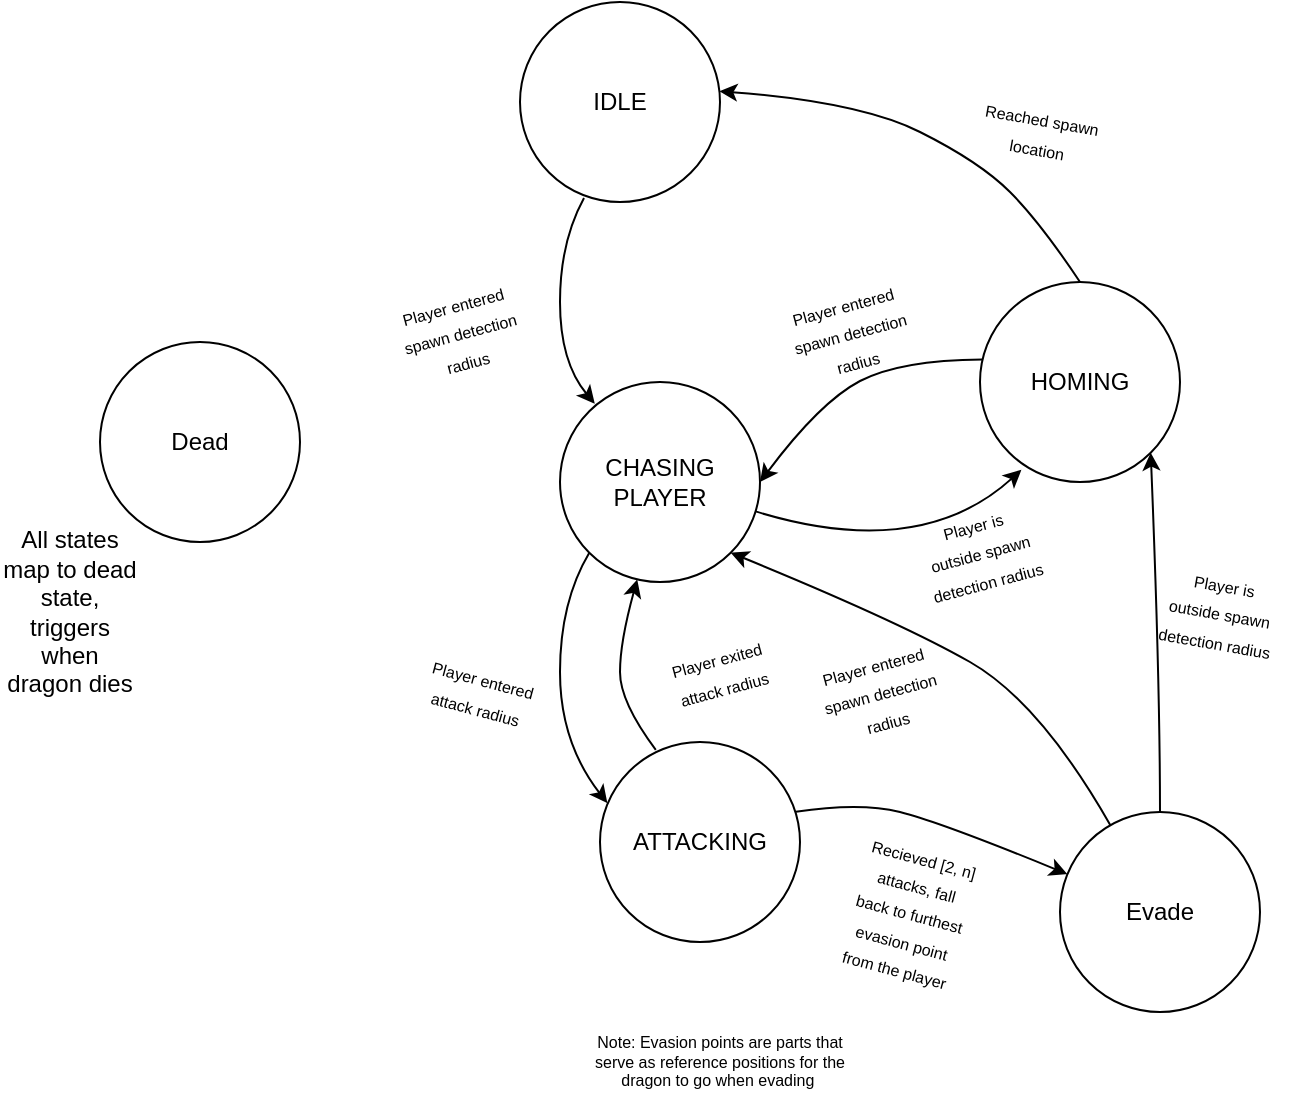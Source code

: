 <mxfile version="16.5.1" type="device"><diagram id="YzyrOCUitFzpBtRh6AaL" name="Page-1"><mxGraphModel dx="1160" dy="902" grid="1" gridSize="10" guides="1" tooltips="1" connect="1" arrows="1" fold="1" page="1" pageScale="1" pageWidth="850" pageHeight="1100" math="0" shadow="0"><root><mxCell id="0"/><mxCell id="1" parent="0"/><mxCell id="mr230ElfyjQiOrbi-3FW-1" value="Dead" style="ellipse;whiteSpace=wrap;html=1;" vertex="1" parent="1"><mxGeometry x="50" y="400" width="100" height="100" as="geometry"/></mxCell><mxCell id="mr230ElfyjQiOrbi-3FW-17" value="IDLE" style="ellipse;whiteSpace=wrap;html=1;" vertex="1" parent="1"><mxGeometry x="260" y="230" width="100" height="100" as="geometry"/></mxCell><mxCell id="mr230ElfyjQiOrbi-3FW-18" value="HOMING" style="ellipse;whiteSpace=wrap;html=1;" vertex="1" parent="1"><mxGeometry x="490" y="370" width="100" height="100" as="geometry"/></mxCell><mxCell id="mr230ElfyjQiOrbi-3FW-19" value="CHASING PLAYER" style="ellipse;whiteSpace=wrap;html=1;" vertex="1" parent="1"><mxGeometry x="280" y="420" width="100" height="100" as="geometry"/></mxCell><mxCell id="mr230ElfyjQiOrbi-3FW-20" value="ATTACKING" style="ellipse;whiteSpace=wrap;html=1;" vertex="1" parent="1"><mxGeometry x="300" y="600" width="100" height="100" as="geometry"/></mxCell><mxCell id="mr230ElfyjQiOrbi-3FW-21" value="Evade" style="ellipse;whiteSpace=wrap;html=1;" vertex="1" parent="1"><mxGeometry x="530" y="635" width="100" height="100" as="geometry"/></mxCell><mxCell id="mr230ElfyjQiOrbi-3FW-24" value="" style="curved=1;endArrow=classic;html=1;rounded=0;endSize=6;strokeWidth=1;exitX=0.32;exitY=0.98;exitDx=0;exitDy=0;exitPerimeter=0;entryX=0.174;entryY=0.109;entryDx=0;entryDy=0;entryPerimeter=0;" edge="1" parent="1" source="mr230ElfyjQiOrbi-3FW-17" target="mr230ElfyjQiOrbi-3FW-19"><mxGeometry width="50" height="50" relative="1" as="geometry"><mxPoint x="510" y="550" as="sourcePoint"/><mxPoint x="270" y="430" as="targetPoint"/><Array as="points"><mxPoint x="280" y="350"/><mxPoint x="280" y="410"/></Array></mxGeometry></mxCell><mxCell id="mr230ElfyjQiOrbi-3FW-28" value="" style="curved=1;endArrow=classic;html=1;rounded=0;endSize=6;strokeWidth=1;entryX=0.207;entryY=0.939;entryDx=0;entryDy=0;entryPerimeter=0;" edge="1" parent="1" source="mr230ElfyjQiOrbi-3FW-19" target="mr230ElfyjQiOrbi-3FW-18"><mxGeometry width="50" height="50" relative="1" as="geometry"><mxPoint x="520" y="490" as="sourcePoint"/><mxPoint x="570" y="450" as="targetPoint"/><Array as="points"><mxPoint x="460" y="510"/></Array></mxGeometry></mxCell><mxCell id="mr230ElfyjQiOrbi-3FW-29" value="" style="curved=1;endArrow=classic;html=1;rounded=0;endSize=6;strokeWidth=1;entryX=1;entryY=0.5;entryDx=0;entryDy=0;exitX=0.012;exitY=0.387;exitDx=0;exitDy=0;exitPerimeter=0;" edge="1" parent="1" source="mr230ElfyjQiOrbi-3FW-18" target="mr230ElfyjQiOrbi-3FW-19"><mxGeometry width="50" height="50" relative="1" as="geometry"><mxPoint x="400" y="440" as="sourcePoint"/><mxPoint x="450" y="390" as="targetPoint"/><Array as="points"><mxPoint x="450" y="409"/><mxPoint x="410" y="430"/></Array></mxGeometry></mxCell><mxCell id="mr230ElfyjQiOrbi-3FW-31" value="" style="curved=1;endArrow=classic;html=1;rounded=0;endSize=6;strokeWidth=1;entryX=0.386;entryY=0.987;entryDx=0;entryDy=0;entryPerimeter=0;exitX=0.279;exitY=0.039;exitDx=0;exitDy=0;exitPerimeter=0;" edge="1" parent="1" source="mr230ElfyjQiOrbi-3FW-20" target="mr230ElfyjQiOrbi-3FW-19"><mxGeometry width="50" height="50" relative="1" as="geometry"><mxPoint x="200" y="600" as="sourcePoint"/><mxPoint x="250" y="550" as="targetPoint"/><Array as="points"><mxPoint x="310" y="580"/><mxPoint x="310" y="550"/></Array></mxGeometry></mxCell><mxCell id="mr230ElfyjQiOrbi-3FW-32" value="" style="curved=1;endArrow=classic;html=1;rounded=0;endSize=6;strokeWidth=1;exitX=0.979;exitY=0.349;exitDx=0;exitDy=0;exitPerimeter=0;" edge="1" parent="1" source="mr230ElfyjQiOrbi-3FW-20" target="mr230ElfyjQiOrbi-3FW-21"><mxGeometry width="50" height="50" relative="1" as="geometry"><mxPoint x="420" y="620" as="sourcePoint"/><mxPoint x="470" y="570" as="targetPoint"/><Array as="points"><mxPoint x="430" y="630"/><mxPoint x="470" y="640"/></Array></mxGeometry></mxCell><mxCell id="mr230ElfyjQiOrbi-3FW-33" value="" style="curved=1;endArrow=classic;html=1;rounded=0;endSize=6;strokeWidth=1;exitX=0.5;exitY=0;exitDx=0;exitDy=0;entryX=1;entryY=1;entryDx=0;entryDy=0;" edge="1" parent="1" source="mr230ElfyjQiOrbi-3FW-21" target="mr230ElfyjQiOrbi-3FW-18"><mxGeometry width="50" height="50" relative="1" as="geometry"><mxPoint x="459.995" y="575.355" as="sourcePoint"/><mxPoint x="595.34" y="573.9" as="targetPoint"/><Array as="points"><mxPoint x="580" y="570"/></Array></mxGeometry></mxCell><mxCell id="mr230ElfyjQiOrbi-3FW-36" value="" style="curved=1;endArrow=classic;html=1;rounded=0;endSize=6;strokeWidth=1;entryX=1;entryY=1;entryDx=0;entryDy=0;" edge="1" parent="1" source="mr230ElfyjQiOrbi-3FW-21" target="mr230ElfyjQiOrbi-3FW-19"><mxGeometry width="50" height="50" relative="1" as="geometry"><mxPoint x="490" y="620" as="sourcePoint"/><mxPoint x="540" y="570" as="targetPoint"/><Array as="points"><mxPoint x="520" y="580"/><mxPoint x="450" y="540"/></Array></mxGeometry></mxCell><mxCell id="mr230ElfyjQiOrbi-3FW-37" value="All states map to dead state, triggers when dragon dies" style="text;html=1;strokeColor=none;fillColor=none;align=center;verticalAlign=middle;whiteSpace=wrap;rounded=0;" vertex="1" parent="1"><mxGeometry y="490" width="70" height="90" as="geometry"/></mxCell><mxCell id="mr230ElfyjQiOrbi-3FW-38" value="&lt;font style=&quot;font-size: 8px&quot;&gt;Recieved [2, n] attacks, fall back to furthest evasion point from the player&lt;br&gt;&lt;/font&gt;" style="text;html=1;strokeColor=none;fillColor=none;align=center;verticalAlign=middle;whiteSpace=wrap;rounded=0;rotation=15;" vertex="1" parent="1"><mxGeometry x="425" y="650" width="60" height="70" as="geometry"/></mxCell><mxCell id="mr230ElfyjQiOrbi-3FW-40" value="Note: Evasion points are parts that serve as reference positions for the dragon to go when evading&amp;nbsp;" style="text;html=1;strokeColor=none;fillColor=none;align=center;verticalAlign=middle;whiteSpace=wrap;rounded=0;fontSize=8;" vertex="1" parent="1"><mxGeometry x="295" y="740" width="130" height="40" as="geometry"/></mxCell><mxCell id="mr230ElfyjQiOrbi-3FW-42" value="&lt;font style=&quot;font-size: 8px&quot;&gt;Player is outside spawn detection radius&lt;br&gt;&lt;/font&gt;" style="text;html=1;strokeColor=none;fillColor=none;align=center;verticalAlign=middle;whiteSpace=wrap;rounded=0;rotation=10;" vertex="1" parent="1"><mxGeometry x="580" y="500" width="60" height="70" as="geometry"/></mxCell><mxCell id="mr230ElfyjQiOrbi-3FW-43" value="&lt;font style=&quot;font-size: 8px&quot;&gt;Player entered spawn detection radius&lt;br&gt;&lt;/font&gt;" style="text;html=1;strokeColor=none;fillColor=none;align=center;verticalAlign=middle;whiteSpace=wrap;rounded=0;rotation=-15;" vertex="1" parent="1"><mxGeometry x="395" y="360" width="60" height="70" as="geometry"/></mxCell><mxCell id="mr230ElfyjQiOrbi-3FW-44" value="&lt;font style=&quot;font-size: 8px&quot;&gt;Player is outside spawn detection radius&lt;br&gt;&lt;/font&gt;" style="text;html=1;strokeColor=none;fillColor=none;align=center;verticalAlign=middle;whiteSpace=wrap;rounded=0;rotation=-15;" vertex="1" parent="1"><mxGeometry x="460" y="470" width="60" height="70" as="geometry"/></mxCell><mxCell id="mr230ElfyjQiOrbi-3FW-45" value="&lt;font style=&quot;font-size: 8px&quot;&gt;Player entered spawn detection radius&lt;br&gt;&lt;/font&gt;" style="text;html=1;strokeColor=none;fillColor=none;align=center;verticalAlign=middle;whiteSpace=wrap;rounded=0;rotation=-15;" vertex="1" parent="1"><mxGeometry x="410" y="540" width="60" height="70" as="geometry"/></mxCell><mxCell id="mr230ElfyjQiOrbi-3FW-46" value="&lt;font style=&quot;font-size: 8px&quot;&gt;Player exited attack radius&lt;br&gt;&lt;/font&gt;" style="text;html=1;strokeColor=none;fillColor=none;align=center;verticalAlign=middle;whiteSpace=wrap;rounded=0;rotation=-15;" vertex="1" parent="1"><mxGeometry x="330" y="530" width="60" height="70" as="geometry"/></mxCell><mxCell id="mr230ElfyjQiOrbi-3FW-48" value="" style="curved=1;endArrow=classic;html=1;rounded=0;fontSize=8;endSize=6;strokeWidth=1;entryX=0.037;entryY=0.306;entryDx=0;entryDy=0;entryPerimeter=0;exitX=0;exitY=1;exitDx=0;exitDy=0;" edge="1" parent="1" source="mr230ElfyjQiOrbi-3FW-19" target="mr230ElfyjQiOrbi-3FW-20"><mxGeometry width="50" height="50" relative="1" as="geometry"><mxPoint x="230" y="590" as="sourcePoint"/><mxPoint x="280" y="540" as="targetPoint"/><Array as="points"><mxPoint x="280" y="530"/><mxPoint x="280" y="600"/></Array></mxGeometry></mxCell><mxCell id="mr230ElfyjQiOrbi-3FW-49" value="&lt;font style=&quot;font-size: 8px&quot;&gt;Player entered attack radius&lt;br&gt;&lt;/font&gt;" style="text;html=1;strokeColor=none;fillColor=none;align=center;verticalAlign=middle;whiteSpace=wrap;rounded=0;rotation=15;" vertex="1" parent="1"><mxGeometry x="210" y="540" width="60" height="70" as="geometry"/></mxCell><mxCell id="mr230ElfyjQiOrbi-3FW-50" value="&lt;font style=&quot;font-size: 8px&quot;&gt;Player entered spawn detection radius&lt;br&gt;&lt;/font&gt;" style="text;html=1;strokeColor=none;fillColor=none;align=center;verticalAlign=middle;whiteSpace=wrap;rounded=0;rotation=-15;" vertex="1" parent="1"><mxGeometry x="200" y="360" width="60" height="70" as="geometry"/></mxCell><mxCell id="mr230ElfyjQiOrbi-3FW-51" value="" style="curved=1;endArrow=classic;html=1;rounded=0;fontSize=8;endSize=6;strokeWidth=1;exitX=0.5;exitY=0;exitDx=0;exitDy=0;entryX=0.997;entryY=0.446;entryDx=0;entryDy=0;entryPerimeter=0;" edge="1" parent="1" source="mr230ElfyjQiOrbi-3FW-18" target="mr230ElfyjQiOrbi-3FW-17"><mxGeometry width="50" height="50" relative="1" as="geometry"><mxPoint x="470" y="340" as="sourcePoint"/><mxPoint x="520" y="290" as="targetPoint"/><Array as="points"><mxPoint x="520" y="340"/><mxPoint x="490" y="310"/><mxPoint x="430" y="280"/></Array></mxGeometry></mxCell><mxCell id="mr230ElfyjQiOrbi-3FW-52" value="&lt;font style=&quot;font-size: 8px&quot;&gt;Reached spawn location&lt;br&gt;&lt;/font&gt;" style="text;html=1;strokeColor=none;fillColor=none;align=center;verticalAlign=middle;whiteSpace=wrap;rounded=0;rotation=10;" vertex="1" parent="1"><mxGeometry x="490" y="260" width="60" height="70" as="geometry"/></mxCell></root></mxGraphModel></diagram></mxfile>